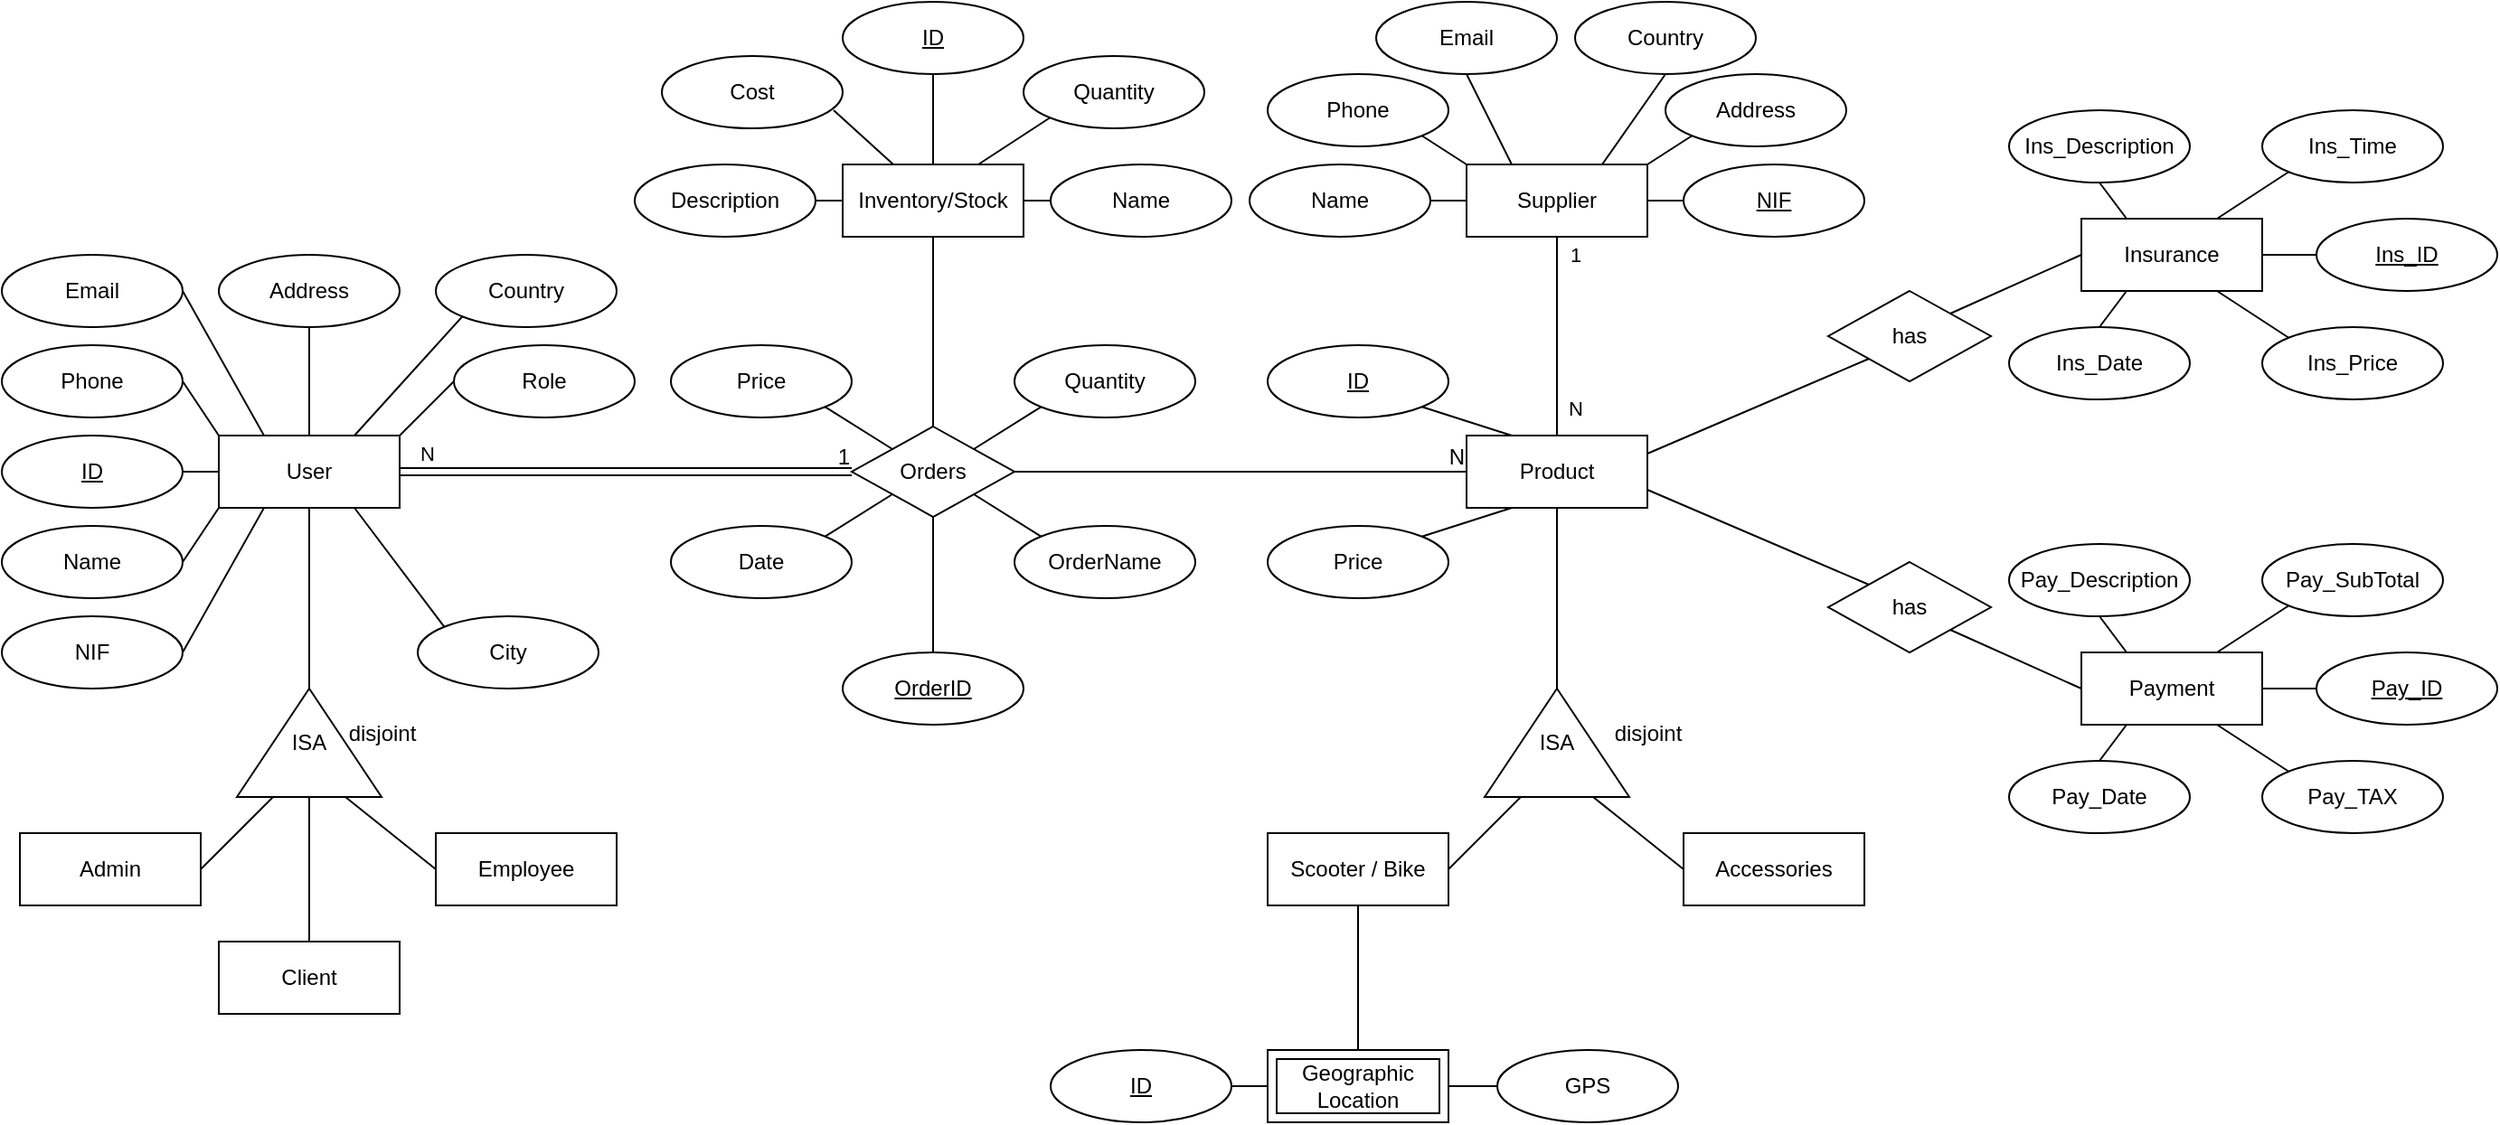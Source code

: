 <mxfile version="21.1.5" type="github">
  <diagram name="Page-1" id="WYTNOoOYvNMYCakxZosF">
    <mxGraphModel dx="633" dy="2065" grid="1" gridSize="10" guides="1" tooltips="1" connect="1" arrows="1" fold="1" page="1" pageScale="1" pageWidth="827" pageHeight="1169" math="0" shadow="0">
      <root>
        <mxCell id="0" />
        <mxCell id="1" parent="0" />
        <mxCell id="9jfMbnJ6UVAm21j0P12a-1" value="User" style="whiteSpace=wrap;html=1;align=center;" parent="1" vertex="1">
          <mxGeometry x="120" y="120" width="100" height="40" as="geometry" />
        </mxCell>
        <mxCell id="9jfMbnJ6UVAm21j0P12a-5" value="ID" style="ellipse;whiteSpace=wrap;html=1;align=center;fontStyle=4;" parent="1" vertex="1">
          <mxGeometry y="120" width="100" height="40" as="geometry" />
        </mxCell>
        <mxCell id="9jfMbnJ6UVAm21j0P12a-6" value="Name" style="ellipse;whiteSpace=wrap;html=1;align=center;" parent="1" vertex="1">
          <mxGeometry y="170" width="100" height="40" as="geometry" />
        </mxCell>
        <mxCell id="9jfMbnJ6UVAm21j0P12a-7" value="City" style="ellipse;whiteSpace=wrap;html=1;align=center;" parent="1" vertex="1">
          <mxGeometry x="230" y="220" width="100" height="40" as="geometry" />
        </mxCell>
        <mxCell id="9jfMbnJ6UVAm21j0P12a-8" value="Phone" style="ellipse;whiteSpace=wrap;html=1;align=center;" parent="1" vertex="1">
          <mxGeometry y="70" width="100" height="40" as="geometry" />
        </mxCell>
        <mxCell id="9jfMbnJ6UVAm21j0P12a-9" value="Email" style="ellipse;whiteSpace=wrap;html=1;align=center;" parent="1" vertex="1">
          <mxGeometry y="20" width="100" height="40" as="geometry" />
        </mxCell>
        <mxCell id="9jfMbnJ6UVAm21j0P12a-10" value="Address" style="ellipse;whiteSpace=wrap;html=1;align=center;" parent="1" vertex="1">
          <mxGeometry x="120" y="20" width="100" height="40" as="geometry" />
        </mxCell>
        <mxCell id="9jfMbnJ6UVAm21j0P12a-11" value="Country" style="ellipse;whiteSpace=wrap;html=1;align=center;" parent="1" vertex="1">
          <mxGeometry x="240" y="20" width="100" height="40" as="geometry" />
        </mxCell>
        <mxCell id="9jfMbnJ6UVAm21j0P12a-12" value="NIF" style="ellipse;whiteSpace=wrap;html=1;align=center;" parent="1" vertex="1">
          <mxGeometry y="220" width="100" height="40" as="geometry" />
        </mxCell>
        <mxCell id="9jfMbnJ6UVAm21j0P12a-14" value="" style="endArrow=none;html=1;rounded=0;exitX=0.5;exitY=1;exitDx=0;exitDy=0;entryX=1;entryY=0.5;entryDx=0;entryDy=0;" parent="1" source="9jfMbnJ6UVAm21j0P12a-1" target="9jfMbnJ6UVAm21j0P12a-25" edge="1">
          <mxGeometry relative="1" as="geometry">
            <mxPoint x="260" y="350" as="sourcePoint" />
            <mxPoint x="170" y="340" as="targetPoint" />
          </mxGeometry>
        </mxCell>
        <mxCell id="9jfMbnJ6UVAm21j0P12a-15" value="" style="endArrow=none;html=1;rounded=0;exitX=0.25;exitY=1;exitDx=0;exitDy=0;entryX=1;entryY=0.5;entryDx=0;entryDy=0;" parent="1" source="9jfMbnJ6UVAm21j0P12a-1" target="9jfMbnJ6UVAm21j0P12a-12" edge="1">
          <mxGeometry relative="1" as="geometry">
            <mxPoint x="260" y="350" as="sourcePoint" />
            <mxPoint x="420" y="350" as="targetPoint" />
          </mxGeometry>
        </mxCell>
        <mxCell id="9jfMbnJ6UVAm21j0P12a-16" value="" style="endArrow=none;html=1;rounded=0;exitX=0.75;exitY=1;exitDx=0;exitDy=0;entryX=0;entryY=0;entryDx=0;entryDy=0;" parent="1" source="9jfMbnJ6UVAm21j0P12a-1" target="9jfMbnJ6UVAm21j0P12a-7" edge="1">
          <mxGeometry relative="1" as="geometry">
            <mxPoint x="155" y="170" as="sourcePoint" />
            <mxPoint x="110" y="260" as="targetPoint" />
          </mxGeometry>
        </mxCell>
        <mxCell id="9jfMbnJ6UVAm21j0P12a-17" value="" style="endArrow=none;html=1;rounded=0;exitX=0;exitY=1;exitDx=0;exitDy=0;entryX=1;entryY=0.5;entryDx=0;entryDy=0;" parent="1" source="9jfMbnJ6UVAm21j0P12a-1" target="9jfMbnJ6UVAm21j0P12a-6" edge="1">
          <mxGeometry relative="1" as="geometry">
            <mxPoint x="165" y="180" as="sourcePoint" />
            <mxPoint x="120" y="270" as="targetPoint" />
          </mxGeometry>
        </mxCell>
        <mxCell id="9jfMbnJ6UVAm21j0P12a-18" value="" style="endArrow=none;html=1;rounded=0;entryX=1;entryY=0.5;entryDx=0;entryDy=0;" parent="1" target="9jfMbnJ6UVAm21j0P12a-8" edge="1">
          <mxGeometry relative="1" as="geometry">
            <mxPoint x="120" y="120" as="sourcePoint" />
            <mxPoint x="130" y="280" as="targetPoint" />
          </mxGeometry>
        </mxCell>
        <mxCell id="9jfMbnJ6UVAm21j0P12a-19" value="" style="endArrow=none;html=1;rounded=0;exitX=0;exitY=0.5;exitDx=0;exitDy=0;entryX=1;entryY=0.5;entryDx=0;entryDy=0;" parent="1" source="9jfMbnJ6UVAm21j0P12a-1" target="9jfMbnJ6UVAm21j0P12a-5" edge="1">
          <mxGeometry relative="1" as="geometry">
            <mxPoint x="185" y="200" as="sourcePoint" />
            <mxPoint x="140" y="290" as="targetPoint" />
          </mxGeometry>
        </mxCell>
        <mxCell id="9jfMbnJ6UVAm21j0P12a-20" value="" style="endArrow=none;html=1;rounded=0;exitX=1;exitY=0.5;exitDx=0;exitDy=0;entryX=0.25;entryY=0;entryDx=0;entryDy=0;" parent="1" source="9jfMbnJ6UVAm21j0P12a-9" target="9jfMbnJ6UVAm21j0P12a-1" edge="1">
          <mxGeometry relative="1" as="geometry">
            <mxPoint x="195" y="210" as="sourcePoint" />
            <mxPoint x="150" y="300" as="targetPoint" />
          </mxGeometry>
        </mxCell>
        <mxCell id="9jfMbnJ6UVAm21j0P12a-21" value="" style="endArrow=none;html=1;rounded=0;exitX=0.5;exitY=1;exitDx=0;exitDy=0;" parent="1" source="9jfMbnJ6UVAm21j0P12a-10" edge="1">
          <mxGeometry relative="1" as="geometry">
            <mxPoint x="205" y="220" as="sourcePoint" />
            <mxPoint x="170" y="120" as="targetPoint" />
          </mxGeometry>
        </mxCell>
        <mxCell id="9jfMbnJ6UVAm21j0P12a-22" value="" style="endArrow=none;html=1;rounded=0;exitX=0;exitY=1;exitDx=0;exitDy=0;entryX=0.75;entryY=0;entryDx=0;entryDy=0;" parent="1" source="9jfMbnJ6UVAm21j0P12a-11" target="9jfMbnJ6UVAm21j0P12a-1" edge="1">
          <mxGeometry relative="1" as="geometry">
            <mxPoint x="215" y="230" as="sourcePoint" />
            <mxPoint x="170" y="320" as="targetPoint" />
          </mxGeometry>
        </mxCell>
        <mxCell id="9jfMbnJ6UVAm21j0P12a-25" value="ISA" style="triangle;whiteSpace=wrap;html=1;direction=north;" parent="1" vertex="1">
          <mxGeometry x="130" y="260" width="80" height="60" as="geometry" />
        </mxCell>
        <mxCell id="9jfMbnJ6UVAm21j0P12a-26" value="Client" style="whiteSpace=wrap;html=1;align=center;" parent="1" vertex="1">
          <mxGeometry x="120" y="400" width="100" height="40" as="geometry" />
        </mxCell>
        <mxCell id="9jfMbnJ6UVAm21j0P12a-27" value="Admin" style="whiteSpace=wrap;html=1;align=center;" parent="1" vertex="1">
          <mxGeometry x="10" y="340" width="100" height="40" as="geometry" />
        </mxCell>
        <mxCell id="9jfMbnJ6UVAm21j0P12a-28" value="Employee" style="whiteSpace=wrap;html=1;align=center;" parent="1" vertex="1">
          <mxGeometry x="240" y="340" width="100" height="40" as="geometry" />
        </mxCell>
        <mxCell id="9jfMbnJ6UVAm21j0P12a-29" value="" style="endArrow=none;html=1;rounded=0;entryX=0;entryY=0.5;entryDx=0;entryDy=0;exitX=0.5;exitY=0;exitDx=0;exitDy=0;" parent="1" source="9jfMbnJ6UVAm21j0P12a-26" target="9jfMbnJ6UVAm21j0P12a-25" edge="1">
          <mxGeometry width="50" height="50" relative="1" as="geometry">
            <mxPoint x="160" y="320" as="sourcePoint" />
            <mxPoint x="210" y="270" as="targetPoint" />
          </mxGeometry>
        </mxCell>
        <mxCell id="9jfMbnJ6UVAm21j0P12a-30" value="" style="endArrow=none;html=1;rounded=0;entryX=0;entryY=0.25;entryDx=0;entryDy=0;exitX=1;exitY=0.5;exitDx=0;exitDy=0;" parent="1" source="9jfMbnJ6UVAm21j0P12a-27" target="9jfMbnJ6UVAm21j0P12a-25" edge="1">
          <mxGeometry width="50" height="50" relative="1" as="geometry">
            <mxPoint x="180" y="410" as="sourcePoint" />
            <mxPoint x="180" y="330" as="targetPoint" />
          </mxGeometry>
        </mxCell>
        <mxCell id="9jfMbnJ6UVAm21j0P12a-31" value="" style="endArrow=none;html=1;rounded=0;entryX=0;entryY=0.75;entryDx=0;entryDy=0;exitX=0;exitY=0.5;exitDx=0;exitDy=0;" parent="1" source="9jfMbnJ6UVAm21j0P12a-28" target="9jfMbnJ6UVAm21j0P12a-25" edge="1">
          <mxGeometry width="50" height="50" relative="1" as="geometry">
            <mxPoint x="190" y="420" as="sourcePoint" />
            <mxPoint x="190" y="340" as="targetPoint" />
            <Array as="points">
              <mxPoint x="240" y="360" />
            </Array>
          </mxGeometry>
        </mxCell>
        <mxCell id="9jfMbnJ6UVAm21j0P12a-32" value="Role" style="ellipse;whiteSpace=wrap;html=1;align=center;" parent="1" vertex="1">
          <mxGeometry x="250" y="70" width="100" height="40" as="geometry" />
        </mxCell>
        <mxCell id="9jfMbnJ6UVAm21j0P12a-34" value="" style="endArrow=none;html=1;rounded=0;exitX=0;exitY=0.5;exitDx=0;exitDy=0;" parent="1" source="9jfMbnJ6UVAm21j0P12a-32" edge="1">
          <mxGeometry relative="1" as="geometry">
            <mxPoint x="255" y="64" as="sourcePoint" />
            <mxPoint x="220" y="120" as="targetPoint" />
          </mxGeometry>
        </mxCell>
        <mxCell id="9jfMbnJ6UVAm21j0P12a-35" value="" style="shape=link;html=1;rounded=0;entryX=0;entryY=0.5;entryDx=0;entryDy=0;" parent="1" target="9jfMbnJ6UVAm21j0P12a-38" edge="1">
          <mxGeometry relative="1" as="geometry">
            <mxPoint x="220" y="140" as="sourcePoint" />
            <mxPoint x="370" y="140" as="targetPoint" />
          </mxGeometry>
        </mxCell>
        <mxCell id="9jfMbnJ6UVAm21j0P12a-36" value="1" style="resizable=0;html=1;whiteSpace=wrap;align=right;verticalAlign=bottom;" parent="9jfMbnJ6UVAm21j0P12a-35" connectable="0" vertex="1">
          <mxGeometry x="1" relative="1" as="geometry" />
        </mxCell>
        <mxCell id="9jfMbnJ6UVAm21j0P12a-37" value="N" style="edgeLabel;html=1;align=center;verticalAlign=middle;resizable=0;points=[];" parent="9jfMbnJ6UVAm21j0P12a-35" vertex="1" connectable="0">
          <mxGeometry x="-0.884" y="6" relative="1" as="geometry">
            <mxPoint y="-4" as="offset" />
          </mxGeometry>
        </mxCell>
        <mxCell id="9jfMbnJ6UVAm21j0P12a-38" value="Orders" style="shape=rhombus;perimeter=rhombusPerimeter;whiteSpace=wrap;html=1;align=center;" parent="1" vertex="1">
          <mxGeometry x="470" y="115" width="90" height="50" as="geometry" />
        </mxCell>
        <mxCell id="9jfMbnJ6UVAm21j0P12a-39" value="Price" style="ellipse;whiteSpace=wrap;html=1;align=center;" parent="1" vertex="1">
          <mxGeometry x="370" y="70" width="100" height="40" as="geometry" />
        </mxCell>
        <mxCell id="9jfMbnJ6UVAm21j0P12a-40" value="Quantity" style="ellipse;whiteSpace=wrap;html=1;align=center;" parent="1" vertex="1">
          <mxGeometry x="560" y="70" width="100" height="40" as="geometry" />
        </mxCell>
        <mxCell id="9jfMbnJ6UVAm21j0P12a-41" value="OrderName" style="ellipse;whiteSpace=wrap;html=1;align=center;" parent="1" vertex="1">
          <mxGeometry x="560" y="170" width="100" height="40" as="geometry" />
        </mxCell>
        <mxCell id="9jfMbnJ6UVAm21j0P12a-42" value="&lt;u&gt;OrderID&lt;/u&gt;" style="ellipse;whiteSpace=wrap;html=1;align=center;" parent="1" vertex="1">
          <mxGeometry x="465" y="240" width="100" height="40" as="geometry" />
        </mxCell>
        <mxCell id="9jfMbnJ6UVAm21j0P12a-43" value="Date" style="ellipse;whiteSpace=wrap;html=1;align=center;" parent="1" vertex="1">
          <mxGeometry x="370" y="170" width="100" height="40" as="geometry" />
        </mxCell>
        <mxCell id="9jfMbnJ6UVAm21j0P12a-44" value="" style="html=1;rounded=0;exitX=1;exitY=0.5;exitDx=0;exitDy=0;endArrow=none;endFill=0;entryX=0;entryY=0.5;entryDx=0;entryDy=0;" parent="1" source="9jfMbnJ6UVAm21j0P12a-38" target="9jfMbnJ6UVAm21j0P12a-65" edge="1">
          <mxGeometry relative="1" as="geometry">
            <mxPoint x="610" y="140" as="sourcePoint" />
            <mxPoint x="780" y="140" as="targetPoint" />
          </mxGeometry>
        </mxCell>
        <mxCell id="9jfMbnJ6UVAm21j0P12a-45" value="N" style="resizable=0;html=1;whiteSpace=wrap;align=right;verticalAlign=bottom;" parent="9jfMbnJ6UVAm21j0P12a-44" connectable="0" vertex="1">
          <mxGeometry x="1" relative="1" as="geometry" />
        </mxCell>
        <mxCell id="9jfMbnJ6UVAm21j0P12a-47" value="" style="endArrow=none;html=1;rounded=0;exitX=0.5;exitY=1;exitDx=0;exitDy=0;entryX=0.5;entryY=0;entryDx=0;entryDy=0;" parent="1" source="9jfMbnJ6UVAm21j0P12a-38" target="9jfMbnJ6UVAm21j0P12a-42" edge="1">
          <mxGeometry relative="1" as="geometry">
            <mxPoint x="500" y="250" as="sourcePoint" />
            <mxPoint x="660" y="250" as="targetPoint" />
          </mxGeometry>
        </mxCell>
        <mxCell id="9jfMbnJ6UVAm21j0P12a-48" value="" style="endArrow=none;html=1;rounded=0;exitX=1;exitY=1;exitDx=0;exitDy=0;entryX=0;entryY=0;entryDx=0;entryDy=0;" parent="1" source="9jfMbnJ6UVAm21j0P12a-38" target="9jfMbnJ6UVAm21j0P12a-41" edge="1">
          <mxGeometry relative="1" as="geometry">
            <mxPoint x="525" y="175" as="sourcePoint" />
            <mxPoint x="525" y="250" as="targetPoint" />
          </mxGeometry>
        </mxCell>
        <mxCell id="9jfMbnJ6UVAm21j0P12a-49" value="" style="endArrow=none;html=1;rounded=0;exitX=0;exitY=1;exitDx=0;exitDy=0;entryX=1;entryY=0;entryDx=0;entryDy=0;" parent="1" source="9jfMbnJ6UVAm21j0P12a-38" target="9jfMbnJ6UVAm21j0P12a-43" edge="1">
          <mxGeometry relative="1" as="geometry">
            <mxPoint x="535" y="185" as="sourcePoint" />
            <mxPoint x="535" y="260" as="targetPoint" />
          </mxGeometry>
        </mxCell>
        <mxCell id="9jfMbnJ6UVAm21j0P12a-50" value="" style="endArrow=none;html=1;rounded=0;exitX=0;exitY=0;exitDx=0;exitDy=0;entryX=1;entryY=1;entryDx=0;entryDy=0;" parent="1" source="9jfMbnJ6UVAm21j0P12a-38" target="9jfMbnJ6UVAm21j0P12a-39" edge="1">
          <mxGeometry relative="1" as="geometry">
            <mxPoint x="545" y="195" as="sourcePoint" />
            <mxPoint x="545" y="270" as="targetPoint" />
          </mxGeometry>
        </mxCell>
        <mxCell id="9jfMbnJ6UVAm21j0P12a-51" value="" style="endArrow=none;html=1;rounded=0;exitX=1;exitY=0;exitDx=0;exitDy=0;entryX=0;entryY=1;entryDx=0;entryDy=0;" parent="1" source="9jfMbnJ6UVAm21j0P12a-38" target="9jfMbnJ6UVAm21j0P12a-40" edge="1">
          <mxGeometry relative="1" as="geometry">
            <mxPoint x="555" y="205" as="sourcePoint" />
            <mxPoint x="555" y="280" as="targetPoint" />
          </mxGeometry>
        </mxCell>
        <mxCell id="9jfMbnJ6UVAm21j0P12a-52" value="" style="endArrow=none;html=1;rounded=0;exitX=0.5;exitY=1;exitDx=0;exitDy=0;entryX=0.5;entryY=0;entryDx=0;entryDy=0;" parent="1" source="9jfMbnJ6UVAm21j0P12a-53" target="9jfMbnJ6UVAm21j0P12a-38" edge="1">
          <mxGeometry relative="1" as="geometry">
            <mxPoint x="514.58" y="15" as="sourcePoint" />
            <mxPoint x="515" y="100" as="targetPoint" />
          </mxGeometry>
        </mxCell>
        <mxCell id="9jfMbnJ6UVAm21j0P12a-53" value="Inventory/Stock" style="whiteSpace=wrap;html=1;align=center;" parent="1" vertex="1">
          <mxGeometry x="465" y="-30" width="100" height="40" as="geometry" />
        </mxCell>
        <mxCell id="9jfMbnJ6UVAm21j0P12a-55" value="Description" style="ellipse;whiteSpace=wrap;html=1;align=center;" parent="1" vertex="1">
          <mxGeometry x="350" y="-30" width="100" height="40" as="geometry" />
        </mxCell>
        <mxCell id="9jfMbnJ6UVAm21j0P12a-56" value="Cost" style="ellipse;whiteSpace=wrap;html=1;align=center;" parent="1" vertex="1">
          <mxGeometry x="365" y="-90" width="100" height="40" as="geometry" />
        </mxCell>
        <mxCell id="9jfMbnJ6UVAm21j0P12a-57" value="&lt;u&gt;ID&lt;/u&gt;" style="ellipse;whiteSpace=wrap;html=1;align=center;" parent="1" vertex="1">
          <mxGeometry x="465" y="-120" width="100" height="40" as="geometry" />
        </mxCell>
        <mxCell id="9jfMbnJ6UVAm21j0P12a-58" value="Quantity" style="ellipse;whiteSpace=wrap;html=1;align=center;" parent="1" vertex="1">
          <mxGeometry x="565" y="-90" width="100" height="40" as="geometry" />
        </mxCell>
        <mxCell id="9jfMbnJ6UVAm21j0P12a-59" value="Name" style="ellipse;whiteSpace=wrap;html=1;align=center;" parent="1" vertex="1">
          <mxGeometry x="580" y="-30" width="100" height="40" as="geometry" />
        </mxCell>
        <mxCell id="9jfMbnJ6UVAm21j0P12a-60" value="" style="endArrow=none;html=1;rounded=0;exitX=1;exitY=0.5;exitDx=0;exitDy=0;entryX=0;entryY=0.5;entryDx=0;entryDy=0;" parent="1" source="9jfMbnJ6UVAm21j0P12a-55" target="9jfMbnJ6UVAm21j0P12a-53" edge="1">
          <mxGeometry relative="1" as="geometry">
            <mxPoint x="480" y="-50" as="sourcePoint" />
            <mxPoint x="640" y="-50" as="targetPoint" />
          </mxGeometry>
        </mxCell>
        <mxCell id="9jfMbnJ6UVAm21j0P12a-61" value="" style="endArrow=none;html=1;rounded=0;exitX=0;exitY=0.5;exitDx=0;exitDy=0;entryX=1;entryY=0.5;entryDx=0;entryDy=0;" parent="1" source="9jfMbnJ6UVAm21j0P12a-59" target="9jfMbnJ6UVAm21j0P12a-53" edge="1">
          <mxGeometry relative="1" as="geometry">
            <mxPoint x="460" as="sourcePoint" />
            <mxPoint x="475" as="targetPoint" />
          </mxGeometry>
        </mxCell>
        <mxCell id="9jfMbnJ6UVAm21j0P12a-62" value="" style="endArrow=none;html=1;rounded=0;" parent="1" target="9jfMbnJ6UVAm21j0P12a-53" edge="1">
          <mxGeometry relative="1" as="geometry">
            <mxPoint x="460" y="-60" as="sourcePoint" />
            <mxPoint x="485" y="10" as="targetPoint" />
          </mxGeometry>
        </mxCell>
        <mxCell id="9jfMbnJ6UVAm21j0P12a-63" value="" style="endArrow=none;html=1;rounded=0;exitX=0;exitY=1;exitDx=0;exitDy=0;entryX=0.75;entryY=0;entryDx=0;entryDy=0;" parent="1" source="9jfMbnJ6UVAm21j0P12a-58" target="9jfMbnJ6UVAm21j0P12a-53" edge="1">
          <mxGeometry relative="1" as="geometry">
            <mxPoint x="471" y="-48" as="sourcePoint" />
            <mxPoint x="503" y="-20" as="targetPoint" />
          </mxGeometry>
        </mxCell>
        <mxCell id="9jfMbnJ6UVAm21j0P12a-64" value="" style="endArrow=none;html=1;rounded=0;exitX=0.5;exitY=1;exitDx=0;exitDy=0;entryX=0.5;entryY=0;entryDx=0;entryDy=0;" parent="1" source="9jfMbnJ6UVAm21j0P12a-57" target="9jfMbnJ6UVAm21j0P12a-53" edge="1">
          <mxGeometry relative="1" as="geometry">
            <mxPoint x="481" y="-38" as="sourcePoint" />
            <mxPoint x="520" y="-50" as="targetPoint" />
          </mxGeometry>
        </mxCell>
        <mxCell id="9jfMbnJ6UVAm21j0P12a-65" value="Product" style="whiteSpace=wrap;html=1;align=center;" parent="1" vertex="1">
          <mxGeometry x="810" y="120" width="100" height="40" as="geometry" />
        </mxCell>
        <mxCell id="9jfMbnJ6UVAm21j0P12a-66" value="Supplier" style="whiteSpace=wrap;html=1;align=center;" parent="1" vertex="1">
          <mxGeometry x="810" y="-30" width="100" height="40" as="geometry" />
        </mxCell>
        <mxCell id="9jfMbnJ6UVAm21j0P12a-67" value="" style="endArrow=none;html=1;rounded=0;exitX=0.5;exitY=1;exitDx=0;exitDy=0;entryX=0.5;entryY=0;entryDx=0;entryDy=0;" parent="1" source="9jfMbnJ6UVAm21j0P12a-66" target="9jfMbnJ6UVAm21j0P12a-65" edge="1">
          <mxGeometry relative="1" as="geometry">
            <mxPoint x="525" y="20" as="sourcePoint" />
            <mxPoint x="525" y="125" as="targetPoint" />
          </mxGeometry>
        </mxCell>
        <mxCell id="9jfMbnJ6UVAm21j0P12a-68" value="N" style="edgeLabel;html=1;align=center;verticalAlign=middle;resizable=0;points=[];" parent="9jfMbnJ6UVAm21j0P12a-67" vertex="1" connectable="0">
          <mxGeometry x="0.73" relative="1" as="geometry">
            <mxPoint x="10" as="offset" />
          </mxGeometry>
        </mxCell>
        <mxCell id="9jfMbnJ6UVAm21j0P12a-69" value="1" style="edgeLabel;html=1;align=center;verticalAlign=middle;resizable=0;points=[];" parent="9jfMbnJ6UVAm21j0P12a-67" vertex="1" connectable="0">
          <mxGeometry x="-0.815" y="1" relative="1" as="geometry">
            <mxPoint x="9" as="offset" />
          </mxGeometry>
        </mxCell>
        <mxCell id="9jfMbnJ6UVAm21j0P12a-70" value="&lt;u&gt;ID&lt;/u&gt;" style="ellipse;whiteSpace=wrap;html=1;align=center;" parent="1" vertex="1">
          <mxGeometry x="700" y="70" width="100" height="40" as="geometry" />
        </mxCell>
        <mxCell id="9jfMbnJ6UVAm21j0P12a-71" value="Price" style="ellipse;whiteSpace=wrap;html=1;align=center;" parent="1" vertex="1">
          <mxGeometry x="700" y="170" width="100" height="40" as="geometry" />
        </mxCell>
        <mxCell id="9jfMbnJ6UVAm21j0P12a-72" value="" style="endArrow=none;html=1;rounded=0;exitX=0.25;exitY=0;exitDx=0;exitDy=0;entryX=1;entryY=1;entryDx=0;entryDy=0;" parent="1" source="9jfMbnJ6UVAm21j0P12a-65" target="9jfMbnJ6UVAm21j0P12a-70" edge="1">
          <mxGeometry relative="1" as="geometry">
            <mxPoint x="750" y="110" as="sourcePoint" />
            <mxPoint x="950" y="100" as="targetPoint" />
          </mxGeometry>
        </mxCell>
        <mxCell id="9jfMbnJ6UVAm21j0P12a-73" value="" style="endArrow=none;html=1;rounded=0;exitX=0.25;exitY=1;exitDx=0;exitDy=0;entryX=1;entryY=0;entryDx=0;entryDy=0;" parent="1" source="9jfMbnJ6UVAm21j0P12a-65" target="9jfMbnJ6UVAm21j0P12a-71" edge="1">
          <mxGeometry relative="1" as="geometry">
            <mxPoint x="920" y="130" as="sourcePoint" />
            <mxPoint x="955" y="114" as="targetPoint" />
          </mxGeometry>
        </mxCell>
        <mxCell id="9jfMbnJ6UVAm21j0P12a-74" value="ISA" style="triangle;whiteSpace=wrap;html=1;direction=north;" parent="1" vertex="1">
          <mxGeometry x="820" y="260" width="80" height="60" as="geometry" />
        </mxCell>
        <mxCell id="9jfMbnJ6UVAm21j0P12a-75" value="Scooter / Bike" style="whiteSpace=wrap;html=1;align=center;" parent="1" vertex="1">
          <mxGeometry x="700" y="340" width="100" height="40" as="geometry" />
        </mxCell>
        <mxCell id="9jfMbnJ6UVAm21j0P12a-76" value="Accessories" style="whiteSpace=wrap;html=1;align=center;" parent="1" vertex="1">
          <mxGeometry x="930" y="340" width="100" height="40" as="geometry" />
        </mxCell>
        <mxCell id="9jfMbnJ6UVAm21j0P12a-77" value="" style="endArrow=none;html=1;rounded=0;entryX=0;entryY=0.25;entryDx=0;entryDy=0;exitX=1;exitY=0.5;exitDx=0;exitDy=0;" parent="1" source="9jfMbnJ6UVAm21j0P12a-75" target="9jfMbnJ6UVAm21j0P12a-74" edge="1">
          <mxGeometry width="50" height="50" relative="1" as="geometry">
            <mxPoint x="870" y="410" as="sourcePoint" />
            <mxPoint x="870" y="330" as="targetPoint" />
          </mxGeometry>
        </mxCell>
        <mxCell id="9jfMbnJ6UVAm21j0P12a-78" value="" style="endArrow=none;html=1;rounded=0;entryX=0;entryY=0.75;entryDx=0;entryDy=0;exitX=0;exitY=0.5;exitDx=0;exitDy=0;" parent="1" source="9jfMbnJ6UVAm21j0P12a-76" target="9jfMbnJ6UVAm21j0P12a-74" edge="1">
          <mxGeometry width="50" height="50" relative="1" as="geometry">
            <mxPoint x="880" y="420" as="sourcePoint" />
            <mxPoint x="880" y="340" as="targetPoint" />
            <Array as="points">
              <mxPoint x="930" y="360" />
            </Array>
          </mxGeometry>
        </mxCell>
        <mxCell id="9jfMbnJ6UVAm21j0P12a-79" value="" style="endArrow=none;html=1;rounded=0;exitX=0.5;exitY=1;exitDx=0;exitDy=0;entryX=1;entryY=0.5;entryDx=0;entryDy=0;" parent="1" source="9jfMbnJ6UVAm21j0P12a-65" target="9jfMbnJ6UVAm21j0P12a-74" edge="1">
          <mxGeometry relative="1" as="geometry">
            <mxPoint x="900" y="185" as="sourcePoint" />
            <mxPoint x="900" y="295" as="targetPoint" />
          </mxGeometry>
        </mxCell>
        <mxCell id="9jfMbnJ6UVAm21j0P12a-82" value="disjoint" style="text;html=1;align=center;verticalAlign=middle;resizable=0;points=[];autosize=1;strokeColor=none;fillColor=none;" parent="1" vertex="1">
          <mxGeometry x="180" y="270" width="60" height="30" as="geometry" />
        </mxCell>
        <mxCell id="9jfMbnJ6UVAm21j0P12a-83" value="disjoint" style="text;html=1;align=center;verticalAlign=middle;resizable=0;points=[];autosize=1;strokeColor=none;fillColor=none;" parent="1" vertex="1">
          <mxGeometry x="880" y="270" width="60" height="30" as="geometry" />
        </mxCell>
        <mxCell id="9jfMbnJ6UVAm21j0P12a-84" value="Geographic Location" style="shape=ext;margin=3;double=1;whiteSpace=wrap;html=1;align=center;" parent="1" vertex="1">
          <mxGeometry x="700" y="460" width="100" height="40" as="geometry" />
        </mxCell>
        <mxCell id="9jfMbnJ6UVAm21j0P12a-86" value="&lt;u&gt;ID&lt;/u&gt;" style="ellipse;whiteSpace=wrap;html=1;align=center;" parent="1" vertex="1">
          <mxGeometry x="580" y="460" width="100" height="40" as="geometry" />
        </mxCell>
        <mxCell id="9jfMbnJ6UVAm21j0P12a-87" value="GPS" style="ellipse;whiteSpace=wrap;html=1;align=center;" parent="1" vertex="1">
          <mxGeometry x="827" y="460" width="100" height="40" as="geometry" />
        </mxCell>
        <mxCell id="9jfMbnJ6UVAm21j0P12a-89" value="" style="endArrow=none;html=1;rounded=0;exitX=1;exitY=0.5;exitDx=0;exitDy=0;" parent="1" source="9jfMbnJ6UVAm21j0P12a-86" edge="1">
          <mxGeometry relative="1" as="geometry">
            <mxPoint x="720" y="490" as="sourcePoint" />
            <mxPoint x="700" y="480" as="targetPoint" />
          </mxGeometry>
        </mxCell>
        <mxCell id="9jfMbnJ6UVAm21j0P12a-91" value="" style="endArrow=none;html=1;rounded=0;exitX=0;exitY=0.5;exitDx=0;exitDy=0;entryX=1;entryY=0.5;entryDx=0;entryDy=0;" parent="1" source="9jfMbnJ6UVAm21j0P12a-87" target="9jfMbnJ6UVAm21j0P12a-84" edge="1">
          <mxGeometry relative="1" as="geometry">
            <mxPoint x="690" y="490" as="sourcePoint" />
            <mxPoint x="710" y="490" as="targetPoint" />
          </mxGeometry>
        </mxCell>
        <mxCell id="9jfMbnJ6UVAm21j0P12a-92" value="" style="endArrow=none;html=1;rounded=0;exitX=0.5;exitY=1;exitDx=0;exitDy=0;entryX=0.5;entryY=0;entryDx=0;entryDy=0;" parent="1" source="9jfMbnJ6UVAm21j0P12a-75" target="9jfMbnJ6UVAm21j0P12a-84" edge="1">
          <mxGeometry relative="1" as="geometry">
            <mxPoint x="700" y="500" as="sourcePoint" />
            <mxPoint x="720" y="500" as="targetPoint" />
          </mxGeometry>
        </mxCell>
        <mxCell id="9jfMbnJ6UVAm21j0P12a-93" value="" style="endArrow=none;html=1;rounded=0;exitX=1;exitY=0.75;exitDx=0;exitDy=0;entryX=0;entryY=0;entryDx=0;entryDy=0;" parent="1" source="9jfMbnJ6UVAm21j0P12a-65" target="9jfMbnJ6UVAm21j0P12a-96" edge="1">
          <mxGeometry relative="1" as="geometry">
            <mxPoint x="970" y="140" as="sourcePoint" />
            <mxPoint x="1130" y="140" as="targetPoint" />
          </mxGeometry>
        </mxCell>
        <mxCell id="9jfMbnJ6UVAm21j0P12a-95" value="has" style="shape=rhombus;perimeter=rhombusPerimeter;whiteSpace=wrap;html=1;align=center;" parent="1" vertex="1">
          <mxGeometry x="1010" y="40" width="90" height="50" as="geometry" />
        </mxCell>
        <mxCell id="9jfMbnJ6UVAm21j0P12a-96" value="has" style="shape=rhombus;perimeter=rhombusPerimeter;whiteSpace=wrap;html=1;align=center;" parent="1" vertex="1">
          <mxGeometry x="1010" y="190" width="90" height="50" as="geometry" />
        </mxCell>
        <mxCell id="9jfMbnJ6UVAm21j0P12a-97" value="" style="endArrow=none;html=1;rounded=0;exitX=1;exitY=0.25;exitDx=0;exitDy=0;entryX=0;entryY=1;entryDx=0;entryDy=0;" parent="1" source="9jfMbnJ6UVAm21j0P12a-65" target="9jfMbnJ6UVAm21j0P12a-95" edge="1">
          <mxGeometry relative="1" as="geometry">
            <mxPoint x="920" y="160" as="sourcePoint" />
            <mxPoint x="1093" y="212" as="targetPoint" />
          </mxGeometry>
        </mxCell>
        <mxCell id="9jfMbnJ6UVAm21j0P12a-98" value="Insurance" style="whiteSpace=wrap;html=1;align=center;" parent="1" vertex="1">
          <mxGeometry x="1150" width="100" height="40" as="geometry" />
        </mxCell>
        <mxCell id="9jfMbnJ6UVAm21j0P12a-99" value="Payment" style="whiteSpace=wrap;html=1;align=center;" parent="1" vertex="1">
          <mxGeometry x="1150" y="240" width="100" height="40" as="geometry" />
        </mxCell>
        <mxCell id="9jfMbnJ6UVAm21j0P12a-100" value="" style="endArrow=none;html=1;rounded=0;exitX=1;exitY=0;exitDx=0;exitDy=0;entryX=0;entryY=0.5;entryDx=0;entryDy=0;" parent="1" source="9jfMbnJ6UVAm21j0P12a-95" target="9jfMbnJ6UVAm21j0P12a-98" edge="1">
          <mxGeometry relative="1" as="geometry">
            <mxPoint x="920" y="140" as="sourcePoint" />
            <mxPoint x="1043" y="97" as="targetPoint" />
          </mxGeometry>
        </mxCell>
        <mxCell id="9jfMbnJ6UVAm21j0P12a-102" value="" style="endArrow=none;html=1;rounded=0;exitX=1;exitY=1;exitDx=0;exitDy=0;entryX=0;entryY=0.5;entryDx=0;entryDy=0;" parent="1" source="9jfMbnJ6UVAm21j0P12a-96" target="9jfMbnJ6UVAm21j0P12a-99" edge="1">
          <mxGeometry relative="1" as="geometry">
            <mxPoint x="1088" y="72" as="sourcePoint" />
            <mxPoint x="1160" y="50" as="targetPoint" />
          </mxGeometry>
        </mxCell>
        <mxCell id="9jfMbnJ6UVAm21j0P12a-103" value="&lt;u&gt;Pay_ID&lt;/u&gt;" style="ellipse;whiteSpace=wrap;html=1;align=center;" parent="1" vertex="1">
          <mxGeometry x="1280" y="240" width="100" height="40" as="geometry" />
        </mxCell>
        <mxCell id="9jfMbnJ6UVAm21j0P12a-104" value="Pay_TAX" style="ellipse;whiteSpace=wrap;html=1;align=center;" parent="1" vertex="1">
          <mxGeometry x="1250" y="300" width="100" height="40" as="geometry" />
        </mxCell>
        <mxCell id="9jfMbnJ6UVAm21j0P12a-105" value="Pay_Date" style="ellipse;whiteSpace=wrap;html=1;align=center;" parent="1" vertex="1">
          <mxGeometry x="1110" y="300" width="100" height="40" as="geometry" />
        </mxCell>
        <mxCell id="9jfMbnJ6UVAm21j0P12a-106" value="Pay_SubTotal" style="ellipse;whiteSpace=wrap;html=1;align=center;" parent="1" vertex="1">
          <mxGeometry x="1250" y="180" width="100" height="40" as="geometry" />
        </mxCell>
        <mxCell id="9jfMbnJ6UVAm21j0P12a-107" value="Pay_Description" style="ellipse;whiteSpace=wrap;html=1;align=center;" parent="1" vertex="1">
          <mxGeometry x="1110" y="180" width="100" height="40" as="geometry" />
        </mxCell>
        <mxCell id="9jfMbnJ6UVAm21j0P12a-108" value="&lt;u&gt;Ins_ID&lt;/u&gt;" style="ellipse;whiteSpace=wrap;html=1;align=center;" parent="1" vertex="1">
          <mxGeometry x="1280" width="100" height="40" as="geometry" />
        </mxCell>
        <mxCell id="9jfMbnJ6UVAm21j0P12a-109" value="Ins_Date" style="ellipse;whiteSpace=wrap;html=1;align=center;" parent="1" vertex="1">
          <mxGeometry x="1110" y="60" width="100" height="40" as="geometry" />
        </mxCell>
        <mxCell id="9jfMbnJ6UVAm21j0P12a-110" value="Ins_Price" style="ellipse;whiteSpace=wrap;html=1;align=center;" parent="1" vertex="1">
          <mxGeometry x="1250" y="60" width="100" height="40" as="geometry" />
        </mxCell>
        <mxCell id="9jfMbnJ6UVAm21j0P12a-111" value="Ins_Time" style="ellipse;whiteSpace=wrap;html=1;align=center;" parent="1" vertex="1">
          <mxGeometry x="1250" y="-60" width="100" height="40" as="geometry" />
        </mxCell>
        <mxCell id="9jfMbnJ6UVAm21j0P12a-112" value="Ins_Description" style="ellipse;whiteSpace=wrap;html=1;align=center;" parent="1" vertex="1">
          <mxGeometry x="1110" y="-60" width="100" height="40" as="geometry" />
        </mxCell>
        <mxCell id="9jfMbnJ6UVAm21j0P12a-113" value="" style="endArrow=none;html=1;rounded=0;exitX=0.5;exitY=1;exitDx=0;exitDy=0;entryX=0.25;entryY=0;entryDx=0;entryDy=0;" parent="1" source="9jfMbnJ6UVAm21j0P12a-107" target="9jfMbnJ6UVAm21j0P12a-99" edge="1">
          <mxGeometry relative="1" as="geometry">
            <mxPoint x="1088" y="237" as="sourcePoint" />
            <mxPoint x="1160" y="270" as="targetPoint" />
          </mxGeometry>
        </mxCell>
        <mxCell id="9jfMbnJ6UVAm21j0P12a-114" value="" style="endArrow=none;html=1;rounded=0;exitX=0;exitY=1;exitDx=0;exitDy=0;entryX=0.75;entryY=0;entryDx=0;entryDy=0;" parent="1" source="9jfMbnJ6UVAm21j0P12a-106" target="9jfMbnJ6UVAm21j0P12a-99" edge="1">
          <mxGeometry relative="1" as="geometry">
            <mxPoint x="1170" y="230" as="sourcePoint" />
            <mxPoint x="1185" y="250" as="targetPoint" />
          </mxGeometry>
        </mxCell>
        <mxCell id="9jfMbnJ6UVAm21j0P12a-115" value="" style="endArrow=none;html=1;rounded=0;exitX=0;exitY=0;exitDx=0;exitDy=0;entryX=0.75;entryY=1;entryDx=0;entryDy=0;" parent="1" source="9jfMbnJ6UVAm21j0P12a-104" target="9jfMbnJ6UVAm21j0P12a-99" edge="1">
          <mxGeometry relative="1" as="geometry">
            <mxPoint x="1275" y="224" as="sourcePoint" />
            <mxPoint x="1235" y="250" as="targetPoint" />
          </mxGeometry>
        </mxCell>
        <mxCell id="9jfMbnJ6UVAm21j0P12a-116" value="" style="endArrow=none;html=1;rounded=0;entryX=0;entryY=0.5;entryDx=0;entryDy=0;" parent="1" source="9jfMbnJ6UVAm21j0P12a-99" target="9jfMbnJ6UVAm21j0P12a-103" edge="1">
          <mxGeometry relative="1" as="geometry">
            <mxPoint x="1285" y="234" as="sourcePoint" />
            <mxPoint x="1245" y="260" as="targetPoint" />
          </mxGeometry>
        </mxCell>
        <mxCell id="9jfMbnJ6UVAm21j0P12a-117" value="" style="endArrow=none;html=1;rounded=0;exitX=0.5;exitY=0;exitDx=0;exitDy=0;entryX=0.25;entryY=1;entryDx=0;entryDy=0;" parent="1" source="9jfMbnJ6UVAm21j0P12a-105" target="9jfMbnJ6UVAm21j0P12a-99" edge="1">
          <mxGeometry relative="1" as="geometry">
            <mxPoint x="1295" y="244" as="sourcePoint" />
            <mxPoint x="1255" y="270" as="targetPoint" />
          </mxGeometry>
        </mxCell>
        <mxCell id="9jfMbnJ6UVAm21j0P12a-118" value="" style="endArrow=none;html=1;rounded=0;exitX=0.5;exitY=0;exitDx=0;exitDy=0;entryX=0.25;entryY=1;entryDx=0;entryDy=0;" parent="1" source="9jfMbnJ6UVAm21j0P12a-109" target="9jfMbnJ6UVAm21j0P12a-98" edge="1">
          <mxGeometry relative="1" as="geometry">
            <mxPoint x="1305" y="254" as="sourcePoint" />
            <mxPoint x="1265" y="280" as="targetPoint" />
          </mxGeometry>
        </mxCell>
        <mxCell id="9jfMbnJ6UVAm21j0P12a-119" value="" style="endArrow=none;html=1;rounded=0;exitX=0.25;exitY=0;exitDx=0;exitDy=0;entryX=0.5;entryY=1;entryDx=0;entryDy=0;" parent="1" source="9jfMbnJ6UVAm21j0P12a-98" target="9jfMbnJ6UVAm21j0P12a-112" edge="1">
          <mxGeometry relative="1" as="geometry">
            <mxPoint x="1170" y="70" as="sourcePoint" />
            <mxPoint x="1185" y="50" as="targetPoint" />
          </mxGeometry>
        </mxCell>
        <mxCell id="9jfMbnJ6UVAm21j0P12a-120" value="" style="endArrow=none;html=1;rounded=0;exitX=0;exitY=0;exitDx=0;exitDy=0;entryX=0.75;entryY=1;entryDx=0;entryDy=0;" parent="1" source="9jfMbnJ6UVAm21j0P12a-110" target="9jfMbnJ6UVAm21j0P12a-98" edge="1">
          <mxGeometry relative="1" as="geometry">
            <mxPoint x="1180" y="80" as="sourcePoint" />
            <mxPoint x="1195" y="60" as="targetPoint" />
          </mxGeometry>
        </mxCell>
        <mxCell id="9jfMbnJ6UVAm21j0P12a-121" value="" style="endArrow=none;html=1;rounded=0;exitX=0.75;exitY=0;exitDx=0;exitDy=0;entryX=0;entryY=1;entryDx=0;entryDy=0;" parent="1" source="9jfMbnJ6UVAm21j0P12a-98" target="9jfMbnJ6UVAm21j0P12a-111" edge="1">
          <mxGeometry relative="1" as="geometry">
            <mxPoint x="1190" y="90" as="sourcePoint" />
            <mxPoint x="1205" y="70" as="targetPoint" />
          </mxGeometry>
        </mxCell>
        <mxCell id="9jfMbnJ6UVAm21j0P12a-122" value="" style="endArrow=none;html=1;rounded=0;exitX=1;exitY=0.5;exitDx=0;exitDy=0;entryX=0;entryY=0.5;entryDx=0;entryDy=0;" parent="1" source="9jfMbnJ6UVAm21j0P12a-98" target="9jfMbnJ6UVAm21j0P12a-108" edge="1">
          <mxGeometry relative="1" as="geometry">
            <mxPoint x="1200" y="100" as="sourcePoint" />
            <mxPoint x="1215" y="80" as="targetPoint" />
          </mxGeometry>
        </mxCell>
        <mxCell id="LeA9c5lIXWHUQjvM3rdj-1" value="&lt;u&gt;NIF&lt;/u&gt;" style="ellipse;whiteSpace=wrap;html=1;align=center;" vertex="1" parent="1">
          <mxGeometry x="930" y="-30" width="100" height="40" as="geometry" />
        </mxCell>
        <mxCell id="LeA9c5lIXWHUQjvM3rdj-2" value="Name" style="ellipse;whiteSpace=wrap;html=1;align=center;" vertex="1" parent="1">
          <mxGeometry x="690" y="-30" width="100" height="40" as="geometry" />
        </mxCell>
        <mxCell id="LeA9c5lIXWHUQjvM3rdj-3" value="Phone" style="ellipse;whiteSpace=wrap;html=1;align=center;" vertex="1" parent="1">
          <mxGeometry x="700" y="-80" width="100" height="40" as="geometry" />
        </mxCell>
        <mxCell id="LeA9c5lIXWHUQjvM3rdj-4" value="Email" style="ellipse;whiteSpace=wrap;html=1;align=center;" vertex="1" parent="1">
          <mxGeometry x="760" y="-120" width="100" height="40" as="geometry" />
        </mxCell>
        <mxCell id="LeA9c5lIXWHUQjvM3rdj-5" value="Address" style="ellipse;whiteSpace=wrap;html=1;align=center;" vertex="1" parent="1">
          <mxGeometry x="920" y="-80" width="100" height="40" as="geometry" />
        </mxCell>
        <mxCell id="LeA9c5lIXWHUQjvM3rdj-6" value="Country" style="ellipse;whiteSpace=wrap;html=1;align=center;" vertex="1" parent="1">
          <mxGeometry x="870" y="-120" width="100" height="40" as="geometry" />
        </mxCell>
        <mxCell id="LeA9c5lIXWHUQjvM3rdj-7" value="" style="endArrow=none;html=1;rounded=0;exitX=0;exitY=0.5;exitDx=0;exitDy=0;entryX=1;entryY=0.5;entryDx=0;entryDy=0;" edge="1" parent="1" source="9jfMbnJ6UVAm21j0P12a-66" target="LeA9c5lIXWHUQjvM3rdj-2">
          <mxGeometry relative="1" as="geometry">
            <mxPoint x="845" y="130" as="sourcePoint" />
            <mxPoint x="795" y="114" as="targetPoint" />
          </mxGeometry>
        </mxCell>
        <mxCell id="LeA9c5lIXWHUQjvM3rdj-8" value="" style="endArrow=none;html=1;rounded=0;entryX=0;entryY=0.5;entryDx=0;entryDy=0;exitX=1;exitY=0.5;exitDx=0;exitDy=0;" edge="1" parent="1" source="9jfMbnJ6UVAm21j0P12a-66" target="LeA9c5lIXWHUQjvM3rdj-1">
          <mxGeometry relative="1" as="geometry">
            <mxPoint x="920" y="20" as="sourcePoint" />
            <mxPoint x="800" as="targetPoint" />
          </mxGeometry>
        </mxCell>
        <mxCell id="LeA9c5lIXWHUQjvM3rdj-9" value="" style="endArrow=none;html=1;rounded=0;exitX=0;exitY=0;exitDx=0;exitDy=0;entryX=1;entryY=1;entryDx=0;entryDy=0;" edge="1" parent="1" source="9jfMbnJ6UVAm21j0P12a-66" target="LeA9c5lIXWHUQjvM3rdj-3">
          <mxGeometry relative="1" as="geometry">
            <mxPoint x="830" y="10" as="sourcePoint" />
            <mxPoint x="810" y="10" as="targetPoint" />
          </mxGeometry>
        </mxCell>
        <mxCell id="LeA9c5lIXWHUQjvM3rdj-10" value="" style="endArrow=none;html=1;rounded=0;entryX=0;entryY=1;entryDx=0;entryDy=0;" edge="1" parent="1" target="LeA9c5lIXWHUQjvM3rdj-5">
          <mxGeometry relative="1" as="geometry">
            <mxPoint x="910" y="-30" as="sourcePoint" />
            <mxPoint x="820" y="20" as="targetPoint" />
          </mxGeometry>
        </mxCell>
        <mxCell id="LeA9c5lIXWHUQjvM3rdj-11" value="" style="endArrow=none;html=1;rounded=0;exitX=0.25;exitY=0;exitDx=0;exitDy=0;entryX=0.5;entryY=1;entryDx=0;entryDy=0;" edge="1" parent="1" source="9jfMbnJ6UVAm21j0P12a-66" target="LeA9c5lIXWHUQjvM3rdj-4">
          <mxGeometry relative="1" as="geometry">
            <mxPoint x="850" y="30" as="sourcePoint" />
            <mxPoint x="830" y="30" as="targetPoint" />
          </mxGeometry>
        </mxCell>
        <mxCell id="LeA9c5lIXWHUQjvM3rdj-12" value="" style="endArrow=none;html=1;rounded=0;exitX=0.75;exitY=0;exitDx=0;exitDy=0;entryX=0.5;entryY=1;entryDx=0;entryDy=0;" edge="1" parent="1" source="9jfMbnJ6UVAm21j0P12a-66" target="LeA9c5lIXWHUQjvM3rdj-6">
          <mxGeometry relative="1" as="geometry">
            <mxPoint x="860" y="40" as="sourcePoint" />
            <mxPoint x="840" y="40" as="targetPoint" />
          </mxGeometry>
        </mxCell>
      </root>
    </mxGraphModel>
  </diagram>
</mxfile>
